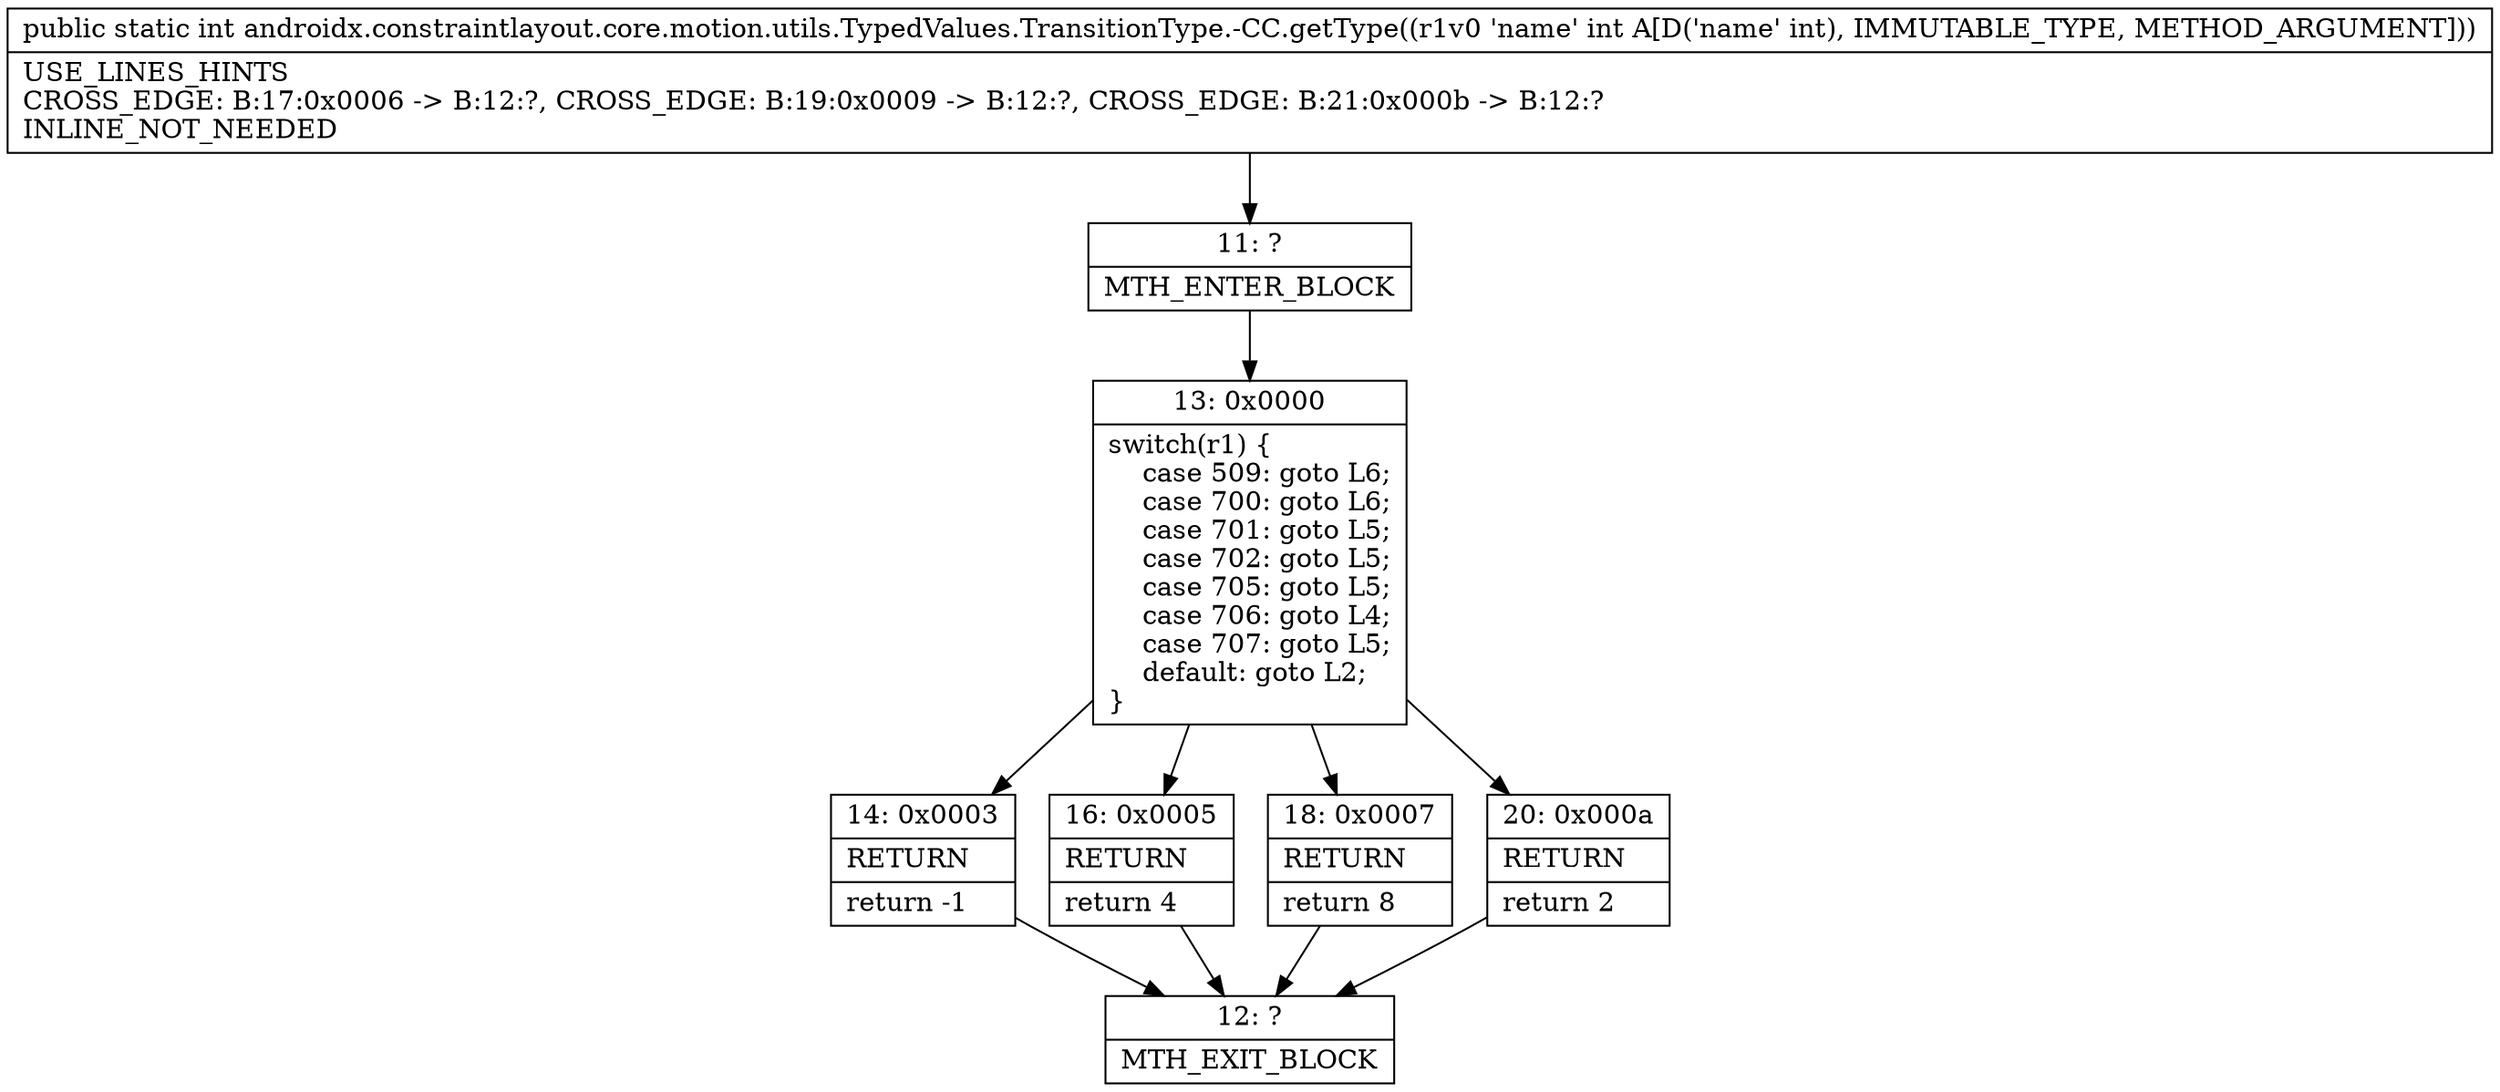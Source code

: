 digraph "CFG forandroidx.constraintlayout.core.motion.utils.TypedValues.TransitionType.\-CC.getType(I)I" {
Node_11 [shape=record,label="{11\:\ ?|MTH_ENTER_BLOCK\l}"];
Node_13 [shape=record,label="{13\:\ 0x0000|switch(r1) \{\l    case 509: goto L6;\l    case 700: goto L6;\l    case 701: goto L5;\l    case 702: goto L5;\l    case 705: goto L5;\l    case 706: goto L4;\l    case 707: goto L5;\l    default: goto L2;\l\}\l}"];
Node_14 [shape=record,label="{14\:\ 0x0003|RETURN\l|return \-1\l}"];
Node_12 [shape=record,label="{12\:\ ?|MTH_EXIT_BLOCK\l}"];
Node_16 [shape=record,label="{16\:\ 0x0005|RETURN\l|return 4\l}"];
Node_18 [shape=record,label="{18\:\ 0x0007|RETURN\l|return 8\l}"];
Node_20 [shape=record,label="{20\:\ 0x000a|RETURN\l|return 2\l}"];
MethodNode[shape=record,label="{public static int androidx.constraintlayout.core.motion.utils.TypedValues.TransitionType.\-CC.getType((r1v0 'name' int A[D('name' int), IMMUTABLE_TYPE, METHOD_ARGUMENT]))  | USE_LINES_HINTS\lCROSS_EDGE: B:17:0x0006 \-\> B:12:?, CROSS_EDGE: B:19:0x0009 \-\> B:12:?, CROSS_EDGE: B:21:0x000b \-\> B:12:?\lINLINE_NOT_NEEDED\l}"];
MethodNode -> Node_11;Node_11 -> Node_13;
Node_13 -> Node_14;
Node_13 -> Node_16;
Node_13 -> Node_18;
Node_13 -> Node_20;
Node_14 -> Node_12;
Node_16 -> Node_12;
Node_18 -> Node_12;
Node_20 -> Node_12;
}

